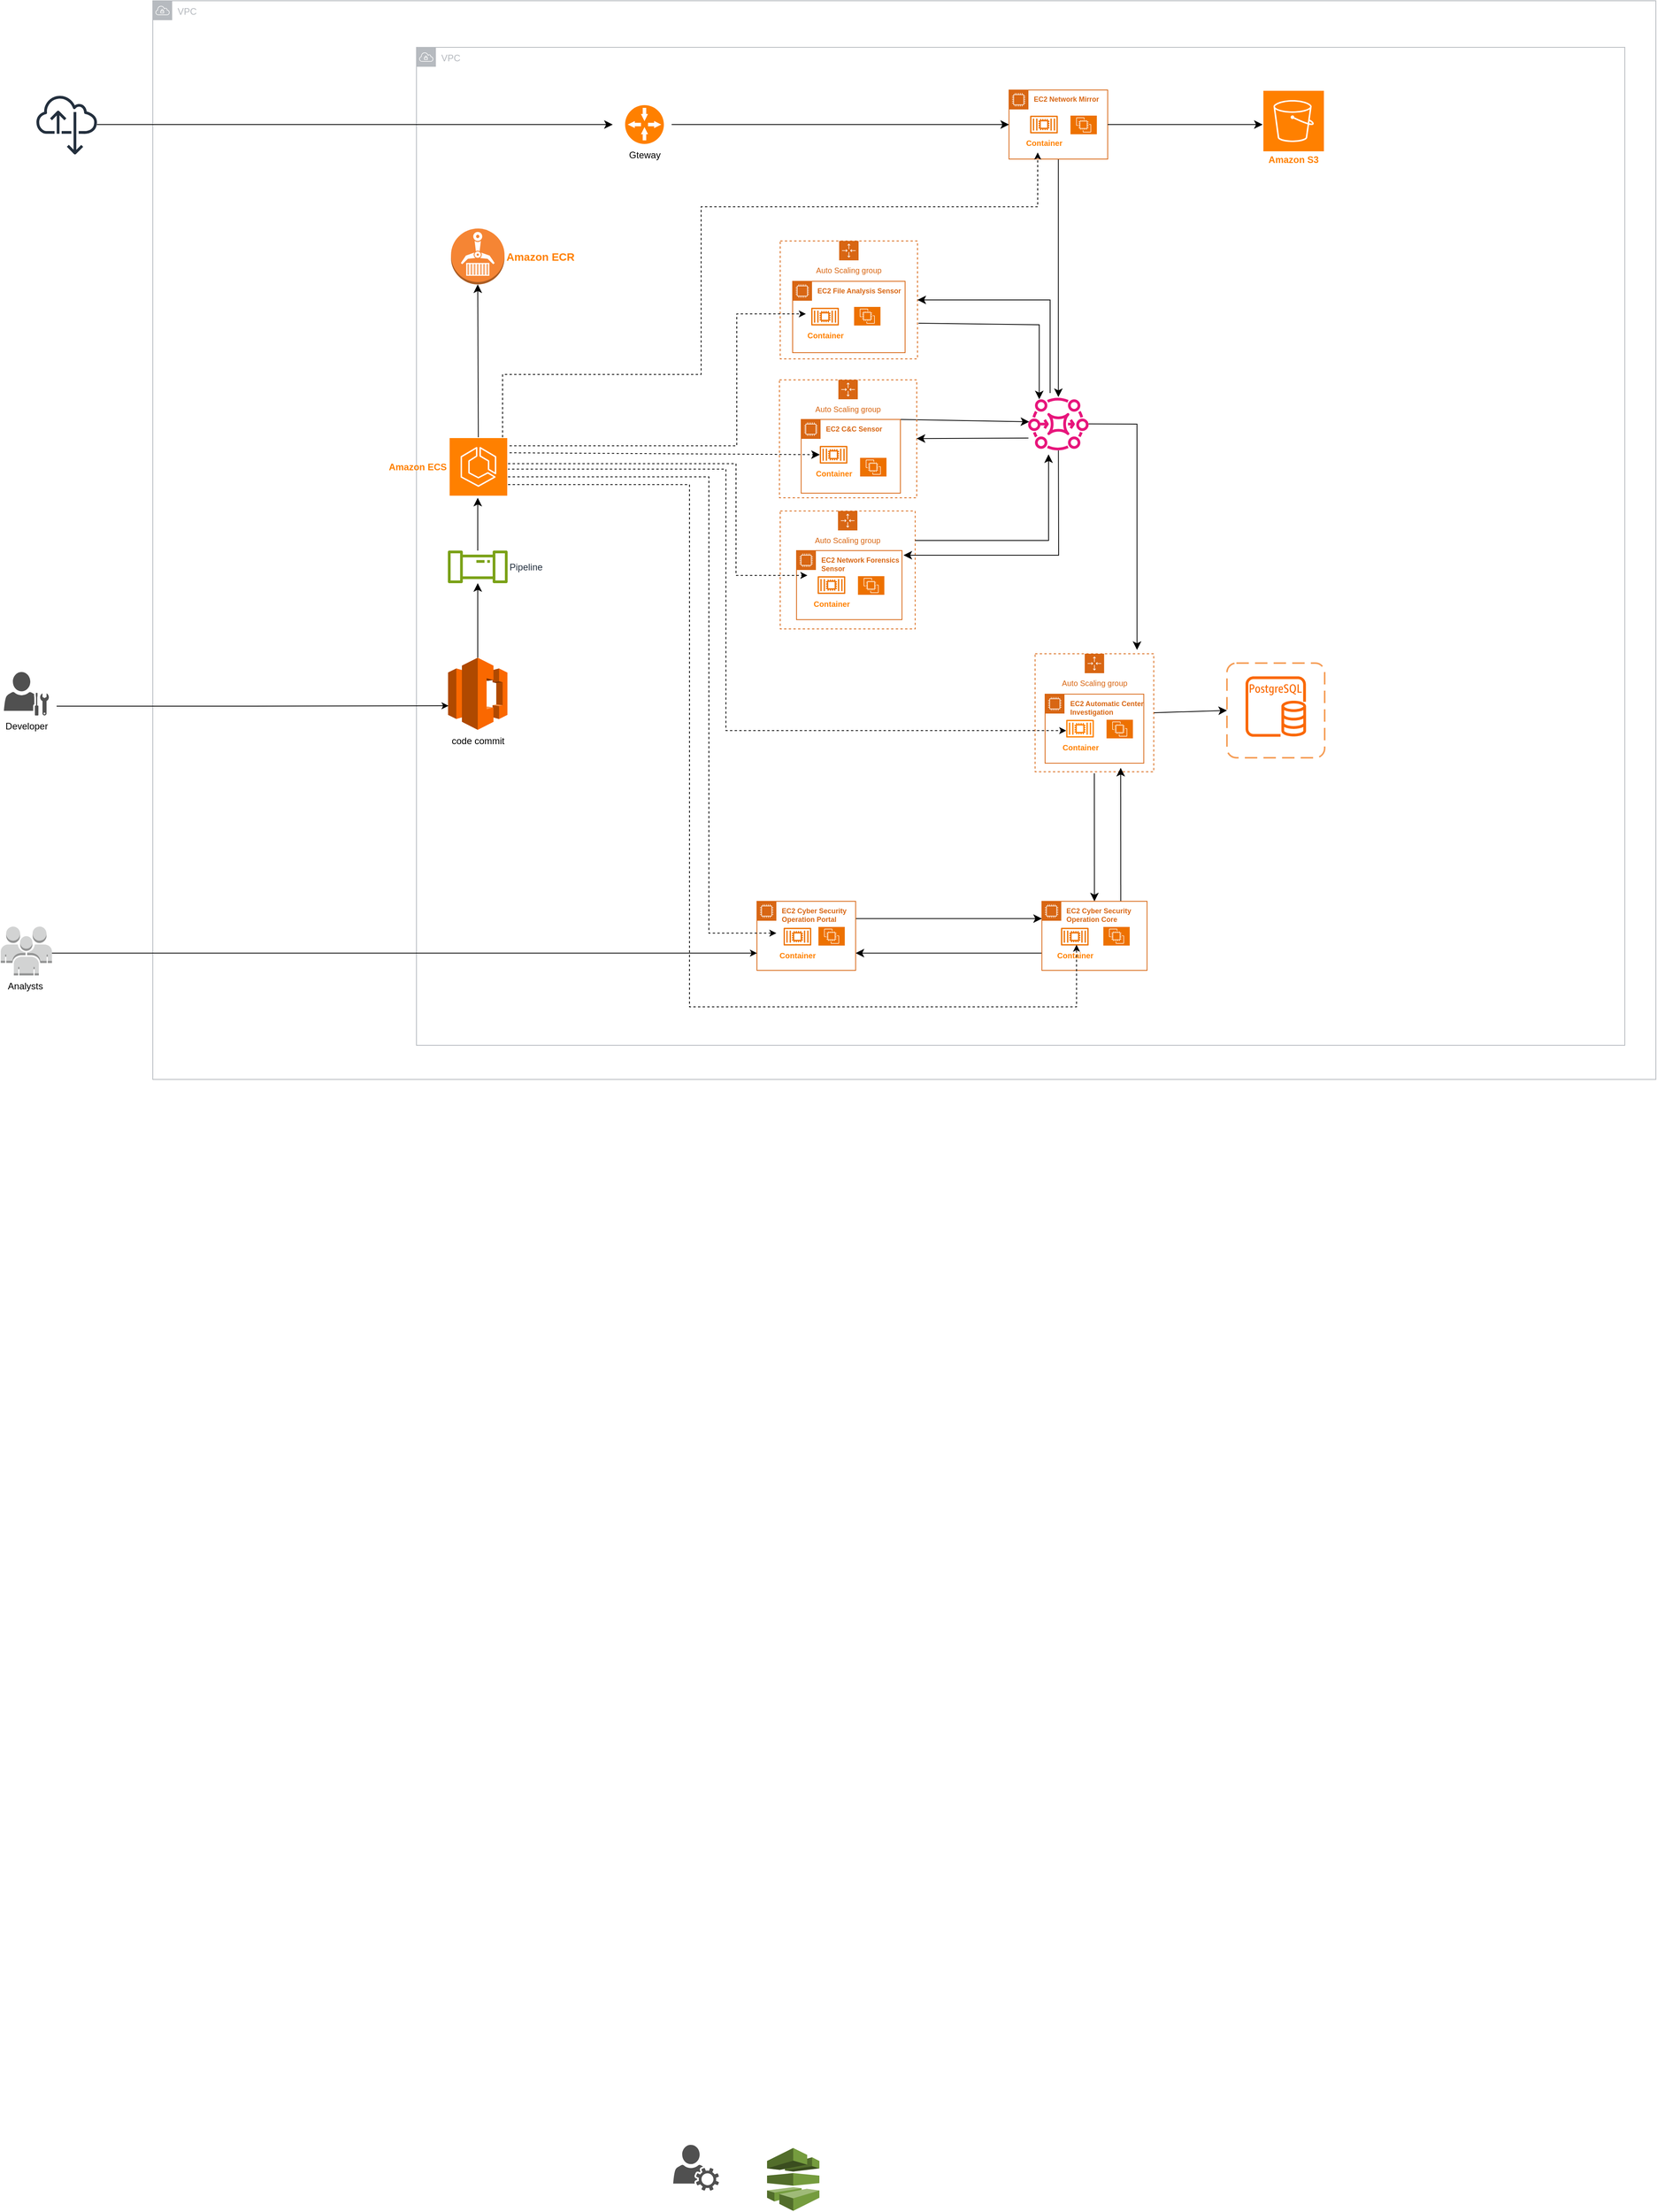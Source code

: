 <mxfile version="26.1.2">
  <diagram id="Z7bgDDkQMDf8QLlb8JFn" name="physical">
    <mxGraphModel dx="3395" dy="2313" grid="0" gridSize="10" guides="1" tooltips="1" connect="1" arrows="1" fold="1" page="1" pageScale="1" pageWidth="2336" pageHeight="1654" math="0" shadow="0">
      <root>
        <mxCell id="0" />
        <mxCell id="1" parent="0" />
        <mxCell id="PNqLKcJpuoWZzPqMbl4y-2" value="VPC" style="sketch=0;outlineConnect=0;gradientColor=none;html=1;whiteSpace=wrap;fontSize=12;fontStyle=0;shape=mxgraph.aws4.group;grIcon=mxgraph.aws4.group_vpc;strokeColor=#B6BABF;fillColor=none;verticalAlign=top;align=left;spacingLeft=30;fontColor=#B6BABF;dashed=0;" vertex="1" parent="1">
          <mxGeometry x="-1709" y="-1459" width="1558" height="1286" as="geometry" />
        </mxCell>
        <mxCell id="PNqLKcJpuoWZzPqMbl4y-1" value="VPC" style="sketch=0;outlineConnect=0;gradientColor=none;html=1;whiteSpace=wrap;fontSize=12;fontStyle=0;shape=mxgraph.aws4.group;grIcon=mxgraph.aws4.group_vpc;strokeColor=#B6BABF;fillColor=none;verticalAlign=top;align=left;spacingLeft=30;fontColor=#B6BABF;dashed=0;" vertex="1" parent="1">
          <mxGeometry x="-2049" y="-1519" width="1938" height="1390" as="geometry" />
        </mxCell>
        <mxCell id="FTCP2H_QkPKJNNPyXK-4-40" value="" style="rounded=1;arcSize=10;dashed=1;strokeColor=#F59D56;fillColor=none;gradientColor=none;dashPattern=8 4;strokeWidth=2;" parent="1" vertex="1">
          <mxGeometry x="-664" y="-665.5" width="126" height="122" as="geometry" />
        </mxCell>
        <mxCell id="bMrcSnrjAP0GC5gMyjKL-6" style="edgeStyle=none;curved=1;rounded=0;orthogonalLoop=1;jettySize=auto;html=1;fontSize=12;startSize=8;endSize=8;" parent="1" source="FTCP2H_QkPKJNNPyXK-4-2" target="bMrcSnrjAP0GC5gMyjKL-4" edge="1">
          <mxGeometry relative="1" as="geometry">
            <mxPoint x="-1627" y="-706.5" as="targetPoint" />
          </mxGeometry>
        </mxCell>
        <mxCell id="FTCP2H_QkPKJNNPyXK-4-2" value="code commit" style="outlineConnect=0;dashed=0;verticalLabelPosition=bottom;verticalAlign=top;align=center;html=1;shape=mxgraph.aws3.codecommit;fillColor=#fa6800;fontColor=#000000;strokeColor=#C73500;fontStyle=0" parent="1" vertex="1">
          <mxGeometry x="-1668.25" y="-672.5" width="76.5" height="93" as="geometry" />
        </mxCell>
        <mxCell id="FTCP2H_QkPKJNNPyXK-4-3" value="" style="outlineConnect=0;dashed=0;verticalLabelPosition=bottom;verticalAlign=top;align=center;html=1;shape=mxgraph.aws3.codepipeline;fillColor=#759C3E;gradientColor=none;" parent="1" vertex="1">
          <mxGeometry x="-1257" y="1248" width="67.5" height="81" as="geometry" />
        </mxCell>
        <mxCell id="bbQqTJrQ85McDsHy6vod-8" style="edgeStyle=none;curved=1;rounded=0;orthogonalLoop=1;jettySize=auto;html=1;exitX=1;exitY=0.25;exitDx=0;exitDy=0;fontSize=12;startSize=8;endSize=8;entryX=0.018;entryY=0.464;entryDx=0;entryDy=0;entryPerimeter=0;" parent="1" target="FTCP2H_QkPKJNNPyXK-4-43" edge="1">
          <mxGeometry relative="1" as="geometry">
            <mxPoint x="-925" y="-979.5" as="targetPoint" />
            <mxPoint x="-1087" y="-979.5" as="sourcePoint" />
          </mxGeometry>
        </mxCell>
        <mxCell id="FTCP2H_QkPKJNNPyXK-4-14" value="Auto Scaling group" style="points=[[0,0],[0.25,0],[0.5,0],[0.75,0],[1,0],[1,0.25],[1,0.5],[1,0.75],[1,1],[0.75,1],[0.5,1],[0.25,1],[0,1],[0,0.75],[0,0.5],[0,0.25]];outlineConnect=0;gradientColor=none;html=1;whiteSpace=wrap;fontSize=10;fontStyle=0;container=1;pointerEvents=0;collapsible=0;recursiveResize=0;shape=mxgraph.aws4.groupCenter;grIcon=mxgraph.aws4.group_auto_scaling_group;grStroke=1;strokeColor=#D86613;fillColor=none;verticalAlign=top;align=center;fontColor=#D86613;dashed=1;spacingTop=25;" parent="1" vertex="1">
          <mxGeometry x="-1241" y="-1030.5" width="177" height="152" as="geometry" />
        </mxCell>
        <mxCell id="bMrcSnrjAP0GC5gMyjKL-18" value="EC2 C&amp;amp;C Sensor" style="points=[[0,0],[0.25,0],[0.5,0],[0.75,0],[1,0],[1,0.25],[1,0.5],[1,0.75],[1,1],[0.75,1],[0.5,1],[0.25,1],[0,1],[0,0.75],[0,0.5],[0,0.25]];outlineConnect=0;gradientColor=none;html=1;whiteSpace=wrap;fontSize=9;fontStyle=1;container=1;pointerEvents=0;collapsible=0;recursiveResize=0;shape=mxgraph.aws4.group;grIcon=mxgraph.aws4.group_ec2_instance_contents;strokeColor=#D86613;fillColor=none;verticalAlign=top;align=left;spacingLeft=30;fontColor=#D86613;dashed=0;" parent="FTCP2H_QkPKJNNPyXK-4-14" vertex="1">
          <mxGeometry x="28" y="51" width="128" height="95" as="geometry" />
        </mxCell>
        <mxCell id="bMrcSnrjAP0GC5gMyjKL-19" value="" style="sketch=0;points=[[0,0,0],[0.25,0,0],[0.5,0,0],[0.75,0,0],[1,0,0],[0,1,0],[0.25,1,0],[0.5,1,0],[0.75,1,0],[1,1,0],[0,0.25,0],[0,0.5,0],[0,0.75,0],[1,0.25,0],[1,0.5,0],[1,0.75,0]];outlineConnect=0;fontColor=#232F3E;fillColor=#ED7100;strokeColor=#ffffff;dashed=0;verticalLabelPosition=bottom;verticalAlign=top;align=center;html=1;fontSize=12;fontStyle=0;shape=mxgraph.aws4.resourceIcon;resIcon=mxgraph.aws4.ec2;direction=south;" parent="bMrcSnrjAP0GC5gMyjKL-18" vertex="1">
          <mxGeometry x="76" y="49.5" width="34" height="24" as="geometry" />
        </mxCell>
        <mxCell id="bMrcSnrjAP0GC5gMyjKL-20" value="Container" style="sketch=0;outlineConnect=0;fontColor=#FF8000;gradientColor=none;fillColor=#ED7100;strokeColor=none;dashed=0;verticalLabelPosition=bottom;verticalAlign=top;align=center;html=1;fontSize=10;fontStyle=1;pointerEvents=1;shape=mxgraph.aws4.container_2;aspect=fixed;" parent="bMrcSnrjAP0GC5gMyjKL-18" vertex="1">
          <mxGeometry x="24" y="34" width="35.61" height="23" as="geometry" />
        </mxCell>
        <mxCell id="FTCP2H_QkPKJNNPyXK-4-26" value="Auto Scaling group" style="points=[[0,0],[0.25,0],[0.5,0],[0.75,0],[1,0],[1,0.25],[1,0.5],[1,0.75],[1,1],[0.75,1],[0.5,1],[0.25,1],[0,1],[0,0.75],[0,0.5],[0,0.25]];outlineConnect=0;gradientColor=none;html=1;whiteSpace=wrap;fontSize=10;fontStyle=0;container=1;pointerEvents=0;collapsible=0;recursiveResize=0;shape=mxgraph.aws4.groupCenter;grIcon=mxgraph.aws4.group_auto_scaling_group;grStroke=1;strokeColor=#D86613;fillColor=none;verticalAlign=top;align=center;fontColor=#D86613;dashed=1;spacingTop=25;" parent="1" vertex="1">
          <mxGeometry x="-1240" y="-861.5" width="174" height="152" as="geometry" />
        </mxCell>
        <mxCell id="FTCP2H_QkPKJNNPyXK-4-27" value="EC2 Network Forensics Sensor" style="points=[[0,0],[0.25,0],[0.5,0],[0.75,0],[1,0],[1,0.25],[1,0.5],[1,0.75],[1,1],[0.75,1],[0.5,1],[0.25,1],[0,1],[0,0.75],[0,0.5],[0,0.25]];outlineConnect=0;gradientColor=none;html=1;whiteSpace=wrap;fontSize=9;fontStyle=1;container=1;pointerEvents=0;collapsible=0;recursiveResize=0;shape=mxgraph.aws4.group;grIcon=mxgraph.aws4.group_ec2_instance_contents;strokeColor=#D86613;fillColor=none;verticalAlign=top;align=left;spacingLeft=30;fontColor=#D86613;dashed=0;" parent="FTCP2H_QkPKJNNPyXK-4-26" vertex="1">
          <mxGeometry x="21" y="51" width="136" height="89" as="geometry" />
        </mxCell>
        <mxCell id="FTCP2H_QkPKJNNPyXK-4-28" value="" style="sketch=0;points=[[0,0,0],[0.25,0,0],[0.5,0,0],[0.75,0,0],[1,0,0],[0,1,0],[0.25,1,0],[0.5,1,0],[0.75,1,0],[1,1,0],[0,0.25,0],[0,0.5,0],[0,0.75,0],[1,0.25,0],[1,0.5,0],[1,0.75,0]];outlineConnect=0;fontColor=#232F3E;fillColor=#ED7100;strokeColor=#ffffff;dashed=0;verticalLabelPosition=bottom;verticalAlign=top;align=center;html=1;fontSize=12;fontStyle=0;shape=mxgraph.aws4.resourceIcon;resIcon=mxgraph.aws4.ec2;direction=south;" parent="FTCP2H_QkPKJNNPyXK-4-27" vertex="1">
          <mxGeometry x="79.25" y="33" width="34" height="24" as="geometry" />
        </mxCell>
        <mxCell id="bIfwMA-cPKqzfyl7_uyt-10" value="Container" style="sketch=0;outlineConnect=0;fontColor=#FF8000;gradientColor=none;fillColor=#ED7100;strokeColor=none;dashed=0;verticalLabelPosition=bottom;verticalAlign=top;align=center;html=1;fontSize=10;fontStyle=1;pointerEvents=1;shape=mxgraph.aws4.container_2;aspect=fixed;" parent="FTCP2H_QkPKJNNPyXK-4-27" vertex="1">
          <mxGeometry x="27.25" y="33" width="35.61" height="23" as="geometry" />
        </mxCell>
        <mxCell id="bbQqTJrQ85McDsHy6vod-7" style="edgeStyle=none;curved=0;rounded=0;orthogonalLoop=1;jettySize=auto;html=1;exitX=1.007;exitY=0.697;exitDx=0;exitDy=0;fontSize=12;startSize=8;endSize=8;exitPerimeter=0;entryX=0.184;entryY=0.042;entryDx=0;entryDy=0;entryPerimeter=0;" parent="1" source="FTCP2H_QkPKJNNPyXK-4-30" target="FTCP2H_QkPKJNNPyXK-4-43" edge="1">
          <mxGeometry relative="1" as="geometry">
            <mxPoint x="-942" y="-1057.5" as="targetPoint" />
            <Array as="points">
              <mxPoint x="-906" y="-1101.5" />
            </Array>
          </mxGeometry>
        </mxCell>
        <mxCell id="FTCP2H_QkPKJNNPyXK-4-30" value="Auto Scaling group" style="points=[[0,0],[0.25,0],[0.5,0],[0.75,0],[1,0],[1,0.25],[1,0.5],[1,0.75],[1,1],[0.75,1],[0.5,1],[0.25,1],[0,1],[0,0.75],[0,0.5],[0,0.25]];outlineConnect=0;gradientColor=none;html=1;whiteSpace=wrap;fontSize=10;fontStyle=0;container=1;pointerEvents=0;collapsible=0;recursiveResize=0;shape=mxgraph.aws4.groupCenter;grIcon=mxgraph.aws4.group_auto_scaling_group;grStroke=1;strokeColor=#D86613;fillColor=none;verticalAlign=top;align=center;fontColor=#D86613;dashed=1;spacingTop=25;" parent="1" vertex="1">
          <mxGeometry x="-1240" y="-1209.5" width="177" height="152" as="geometry" />
        </mxCell>
        <mxCell id="FTCP2H_QkPKJNNPyXK-4-31" value="EC2 File Analysis Sensor" style="points=[[0,0],[0.25,0],[0.5,0],[0.75,0],[1,0],[1,0.25],[1,0.5],[1,0.75],[1,1],[0.75,1],[0.5,1],[0.25,1],[0,1],[0,0.75],[0,0.5],[0,0.25]];outlineConnect=0;gradientColor=none;html=1;whiteSpace=wrap;fontSize=9;fontStyle=1;container=1;pointerEvents=0;collapsible=0;recursiveResize=0;shape=mxgraph.aws4.group;grIcon=mxgraph.aws4.group_ec2_instance_contents;strokeColor=#D86613;fillColor=none;verticalAlign=top;align=left;spacingLeft=30;fontColor=#D86613;dashed=0;" parent="FTCP2H_QkPKJNNPyXK-4-30" vertex="1">
          <mxGeometry x="16" y="52" width="145" height="92" as="geometry" />
        </mxCell>
        <mxCell id="FTCP2H_QkPKJNNPyXK-4-32" value="" style="sketch=0;points=[[0,0,0],[0.25,0,0],[0.5,0,0],[0.75,0,0],[1,0,0],[0,1,0],[0.25,1,0],[0.5,1,0],[0.75,1,0],[1,1,0],[0,0.25,0],[0,0.5,0],[0,0.75,0],[1,0.25,0],[1,0.5,0],[1,0.75,0]];outlineConnect=0;fontColor=#232F3E;fillColor=#ED7100;strokeColor=#ffffff;dashed=0;verticalLabelPosition=bottom;verticalAlign=top;align=center;html=1;fontSize=12;fontStyle=0;shape=mxgraph.aws4.resourceIcon;resIcon=mxgraph.aws4.ec2;direction=south;" parent="FTCP2H_QkPKJNNPyXK-4-31" vertex="1">
          <mxGeometry x="79.25" y="33" width="34" height="24" as="geometry" />
        </mxCell>
        <mxCell id="bIfwMA-cPKqzfyl7_uyt-9" value="Container" style="sketch=0;outlineConnect=0;fontColor=#FF8000;gradientColor=none;fillColor=#ED7100;strokeColor=none;dashed=0;verticalLabelPosition=bottom;verticalAlign=top;align=center;html=1;fontSize=10;fontStyle=1;pointerEvents=1;shape=mxgraph.aws4.container_2;aspect=fixed;" parent="FTCP2H_QkPKJNNPyXK-4-31" vertex="1">
          <mxGeometry x="24" y="34" width="35.61" height="23" as="geometry" />
        </mxCell>
        <mxCell id="FTCP2H_QkPKJNNPyXK-4-36" value="" style="sketch=0;outlineConnect=0;fillColor=#fa6800;strokeColor=#C73500;dashed=0;verticalLabelPosition=bottom;verticalAlign=top;align=center;html=1;fontSize=12;fontStyle=0;aspect=fixed;pointerEvents=1;shape=mxgraph.aws4.rds_postgresql_instance;fontColor=#000000;" parent="1" vertex="1">
          <mxGeometry x="-640" y="-648.5" width="78" height="78" as="geometry" />
        </mxCell>
        <mxCell id="bbQqTJrQ85McDsHy6vod-6" style="edgeStyle=none;curved=0;rounded=0;orthogonalLoop=1;jettySize=auto;html=1;fontSize=12;startSize=8;endSize=8;" parent="1" target="FTCP2H_QkPKJNNPyXK-4-30" edge="1">
          <mxGeometry relative="1" as="geometry">
            <mxPoint x="-1045" y="-1150.5" as="targetPoint" />
            <mxPoint x="-892" y="-1013.5" as="sourcePoint" />
            <Array as="points">
              <mxPoint x="-892" y="-1133.5" />
            </Array>
          </mxGeometry>
        </mxCell>
        <mxCell id="bbQqTJrQ85McDsHy6vod-9" style="edgeStyle=none;curved=1;rounded=0;orthogonalLoop=1;jettySize=auto;html=1;fontSize=12;startSize=8;endSize=8;exitX=0.005;exitY=0.769;exitDx=0;exitDy=0;exitPerimeter=0;" parent="1" source="FTCP2H_QkPKJNNPyXK-4-43" target="FTCP2H_QkPKJNNPyXK-4-14" edge="1">
          <mxGeometry relative="1" as="geometry">
            <mxPoint x="-918" y="-949.5" as="sourcePoint" />
            <mxPoint x="-1079" y="-955.5" as="targetPoint" />
          </mxGeometry>
        </mxCell>
        <mxCell id="bbQqTJrQ85McDsHy6vod-10" style="edgeStyle=none;curved=0;rounded=0;orthogonalLoop=1;jettySize=auto;html=1;fontSize=12;startSize=8;endSize=8;" parent="1" source="FTCP2H_QkPKJNNPyXK-4-43" edge="1">
          <mxGeometry relative="1" as="geometry">
            <mxPoint x="-1081" y="-804.5" as="targetPoint" />
            <mxPoint x="-895" y="-933.5" as="sourcePoint" />
            <Array as="points">
              <mxPoint x="-881" y="-804.5" />
            </Array>
          </mxGeometry>
        </mxCell>
        <mxCell id="FTCP2H_QkPKJNNPyXK-4-43" value="" style="sketch=0;outlineConnect=0;fontColor=#232F3E;gradientColor=none;fillColor=#E7157B;strokeColor=none;dashed=0;verticalLabelPosition=bottom;verticalAlign=top;align=center;html=1;fontSize=12;fontStyle=0;aspect=fixed;pointerEvents=1;shape=mxgraph.aws4.mq_broker;" parent="1" vertex="1">
          <mxGeometry x="-920.37" y="-1008.5" width="78" height="69" as="geometry" />
        </mxCell>
        <mxCell id="FTCP2H_QkPKJNNPyXK-4-44" value="Amazon S3" style="sketch=0;outlineConnect=0;fontColor=#FF8000;gradientColor=none;strokeColor=#ffffff;fillColor=#FF8000;dashed=0;verticalLabelPosition=middle;verticalAlign=bottom;align=center;html=1;whiteSpace=wrap;fontSize=12;fontStyle=1;spacing=3;shape=mxgraph.aws4.productIcon;prIcon=mxgraph.aws4.s3;" parent="1" vertex="1">
          <mxGeometry x="-618" y="-1404" width="80" height="100" as="geometry" />
        </mxCell>
        <mxCell id="bMrcSnrjAP0GC5gMyjKL-9" style="edgeStyle=none;curved=1;rounded=0;orthogonalLoop=1;jettySize=auto;html=1;fontSize=12;startSize=8;endSize=8;entryX=0.5;entryY=1;entryDx=0;entryDy=0;entryPerimeter=0;" parent="1" source="FTCP2H_QkPKJNNPyXK-4-47" target="FTCP2H_QkPKJNNPyXK-4-48" edge="1">
          <mxGeometry relative="1" as="geometry">
            <mxPoint x="-1799" y="-925.5" as="targetPoint" />
          </mxGeometry>
        </mxCell>
        <mxCell id="bMrcSnrjAP0GC5gMyjKL-16" style="edgeStyle=none;curved=1;rounded=0;orthogonalLoop=1;jettySize=auto;html=1;fontSize=12;startSize=8;endSize=8;dashed=1;" parent="1" target="bMrcSnrjAP0GC5gMyjKL-20" edge="1">
          <mxGeometry relative="1" as="geometry">
            <mxPoint x="-1455" y="-920.768" as="targetPoint" />
            <mxPoint x="-1589" y="-936.5" as="sourcePoint" />
          </mxGeometry>
        </mxCell>
        <mxCell id="bIfwMA-cPKqzfyl7_uyt-1" style="edgeStyle=orthogonalEdgeStyle;rounded=0;orthogonalLoop=1;jettySize=auto;html=1;dashed=1;" parent="1" edge="1">
          <mxGeometry relative="1" as="geometry">
            <mxPoint x="-1207" y="-1115.5" as="targetPoint" />
            <mxPoint x="-1601" y="-927.5" as="sourcePoint" />
            <Array as="points">
              <mxPoint x="-1601" y="-945.5" />
              <mxPoint x="-1296" y="-945.5" />
              <mxPoint x="-1296" y="-1115.5" />
            </Array>
          </mxGeometry>
        </mxCell>
        <mxCell id="bIfwMA-cPKqzfyl7_uyt-2" style="edgeStyle=orthogonalEdgeStyle;rounded=0;orthogonalLoop=1;jettySize=auto;html=1;dashed=1;" parent="1" source="FTCP2H_QkPKJNNPyXK-4-47" edge="1">
          <mxGeometry relative="1" as="geometry">
            <mxPoint x="-1205" y="-778.5" as="targetPoint" />
            <mxPoint x="-1643" y="-956.5" as="sourcePoint" />
            <Array as="points">
              <mxPoint x="-1297" y="-922.5" />
              <mxPoint x="-1297" y="-778.5" />
            </Array>
          </mxGeometry>
        </mxCell>
        <mxCell id="bIfwMA-cPKqzfyl7_uyt-3" style="edgeStyle=orthogonalEdgeStyle;rounded=0;orthogonalLoop=1;jettySize=auto;html=1;dashed=1;" parent="1" target="FTCP2H_QkPKJNNPyXK-4-55" edge="1">
          <mxGeometry relative="1" as="geometry">
            <mxPoint x="-871.25" y="-603.5" as="targetPoint" />
            <mxPoint x="-1591.75" y="-915.5" as="sourcePoint" />
            <Array as="points">
              <mxPoint x="-1310" y="-915.5" />
              <mxPoint x="-1310" y="-578.5" />
            </Array>
          </mxGeometry>
        </mxCell>
        <mxCell id="FTCP2H_QkPKJNNPyXK-4-47" value="Amazon ECS" style="sketch=0;outlineConnect=0;fontColor=#FF8000;gradientColor=none;strokeColor=#ffffff;fillColor=#FF8000;dashed=0;verticalLabelPosition=middle;verticalAlign=middle;align=right;html=1;whiteSpace=wrap;fontSize=12;fontStyle=1;spacing=3;shape=mxgraph.aws4.productIcon;prIcon=mxgraph.aws4.ecs;labelPosition=left;" parent="1" vertex="1">
          <mxGeometry x="-1667.25" y="-956.5" width="76.25" height="76" as="geometry" />
        </mxCell>
        <mxCell id="FTCP2H_QkPKJNNPyXK-4-48" value="Amazon ECR" style="outlineConnect=0;dashed=0;verticalLabelPosition=middle;verticalAlign=middle;align=left;html=1;shape=mxgraph.aws3.ecr;fillColor=#F58534;gradientColor=none;fontColor=#FF8000;fontStyle=1;fontSize=14;labelPosition=right;" parent="1" vertex="1">
          <mxGeometry x="-1664.5" y="-1225.5" width="69" height="72" as="geometry" />
        </mxCell>
        <mxCell id="bbQqTJrQ85McDsHy6vod-13" style="edgeStyle=none;curved=1;rounded=0;orthogonalLoop=1;jettySize=auto;html=1;exitX=1;exitY=0.5;exitDx=0;exitDy=0;entryX=0;entryY=0.5;entryDx=0;entryDy=0;fontSize=12;startSize=8;endSize=8;" parent="1" source="FTCP2H_QkPKJNNPyXK-4-49" target="FTCP2H_QkPKJNNPyXK-4-40" edge="1">
          <mxGeometry relative="1" as="geometry" />
        </mxCell>
        <mxCell id="bbQqTJrQ85McDsHy6vod-19" style="edgeStyle=none;curved=1;rounded=0;orthogonalLoop=1;jettySize=auto;html=1;fontSize=12;startSize=8;endSize=8;" parent="1" target="FTCP2H_QkPKJNNPyXK-4-58" edge="1">
          <mxGeometry relative="1" as="geometry">
            <mxPoint x="-835" y="-523.5" as="sourcePoint" />
            <mxPoint x="-918" y="-351.5" as="targetPoint" />
          </mxGeometry>
        </mxCell>
        <mxCell id="FTCP2H_QkPKJNNPyXK-4-49" value="Auto Scaling group" style="points=[[0,0],[0.25,0],[0.5,0],[0.75,0],[1,0],[1,0.25],[1,0.5],[1,0.75],[1,1],[0.75,1],[0.5,1],[0.25,1],[0,1],[0,0.75],[0,0.5],[0,0.25]];outlineConnect=0;gradientColor=none;html=1;whiteSpace=wrap;fontSize=10;fontStyle=0;container=1;pointerEvents=0;collapsible=0;recursiveResize=0;shape=mxgraph.aws4.groupCenter;grIcon=mxgraph.aws4.group_auto_scaling_group;grStroke=1;strokeColor=#D86613;fillColor=none;verticalAlign=top;align=center;fontColor=#D86613;dashed=1;spacingTop=25;" parent="1" vertex="1">
          <mxGeometry x="-911.37" y="-677.5" width="153" height="152" as="geometry" />
        </mxCell>
        <mxCell id="FTCP2H_QkPKJNNPyXK-4-53" value="EC2 Automatic Center Investigation&amp;nbsp;" style="points=[[0,0],[0.25,0],[0.5,0],[0.75,0],[1,0],[1,0.25],[1,0.5],[1,0.75],[1,1],[0.75,1],[0.5,1],[0.25,1],[0,1],[0,0.75],[0,0.5],[0,0.25]];outlineConnect=0;gradientColor=none;html=1;whiteSpace=wrap;fontSize=9;fontStyle=1;container=1;pointerEvents=0;collapsible=0;recursiveResize=0;shape=mxgraph.aws4.group;grIcon=mxgraph.aws4.group_ec2_instance_contents;strokeColor=#D86613;fillColor=none;verticalAlign=top;align=left;spacingLeft=30;fontColor=#D86613;dashed=0;" parent="1" vertex="1">
          <mxGeometry x="-898.5" y="-625.5" width="127.25" height="89" as="geometry" />
        </mxCell>
        <mxCell id="FTCP2H_QkPKJNNPyXK-4-54" value="" style="sketch=0;points=[[0,0,0],[0.25,0,0],[0.5,0,0],[0.75,0,0],[1,0,0],[0,1,0],[0.25,1,0],[0.5,1,0],[0.75,1,0],[1,1,0],[0,0.25,0],[0,0.5,0],[0,0.75,0],[1,0.25,0],[1,0.5,0],[1,0.75,0]];outlineConnect=0;fontColor=#232F3E;fillColor=#ED7100;strokeColor=#ffffff;dashed=0;verticalLabelPosition=bottom;verticalAlign=top;align=center;html=1;fontSize=12;fontStyle=0;shape=mxgraph.aws4.resourceIcon;resIcon=mxgraph.aws4.ec2;direction=south;" parent="FTCP2H_QkPKJNNPyXK-4-53" vertex="1">
          <mxGeometry x="79.25" y="33" width="34" height="24" as="geometry" />
        </mxCell>
        <mxCell id="FTCP2H_QkPKJNNPyXK-4-55" value="Container" style="sketch=0;outlineConnect=0;fontColor=#FF8000;gradientColor=none;fillColor=#FF8000;strokeColor=none;dashed=0;verticalLabelPosition=bottom;verticalAlign=top;align=center;html=1;fontSize=10;fontStyle=1;pointerEvents=1;shape=mxgraph.aws4.container_2;aspect=fixed;" parent="FTCP2H_QkPKJNNPyXK-4-53" vertex="1">
          <mxGeometry x="27.25" y="33" width="35.61" height="23" as="geometry" />
        </mxCell>
        <mxCell id="FTCP2H_QkPKJNNPyXK-4-56" style="edgeStyle=none;curved=1;rounded=0;orthogonalLoop=1;jettySize=auto;html=1;exitX=0;exitY=0;exitDx=0;exitDy=0;fontSize=12;startSize=8;endSize=8;" parent="1" edge="1">
          <mxGeometry relative="1" as="geometry">
            <mxPoint x="-870" y="-1195.5" as="sourcePoint" />
            <mxPoint x="-870" y="-1195.5" as="targetPoint" />
          </mxGeometry>
        </mxCell>
        <mxCell id="FTCP2H_QkPKJNNPyXK-4-57" style="edgeStyle=none;curved=1;rounded=0;orthogonalLoop=1;jettySize=auto;html=1;exitX=1;exitY=1;exitDx=0;exitDy=0;fontSize=12;startSize=8;endSize=8;" parent="1" edge="1">
          <mxGeometry relative="1" as="geometry">
            <mxPoint x="-670.5" y="-996" as="sourcePoint" />
            <mxPoint x="-670.5" y="-996" as="targetPoint" />
          </mxGeometry>
        </mxCell>
        <mxCell id="bbQqTJrQ85McDsHy6vod-17" style="edgeStyle=none;curved=1;rounded=0;orthogonalLoop=1;jettySize=auto;html=1;exitX=0.75;exitY=0;exitDx=0;exitDy=0;fontSize=12;startSize=8;endSize=8;" parent="1" source="FTCP2H_QkPKJNNPyXK-4-58" edge="1">
          <mxGeometry relative="1" as="geometry">
            <mxPoint x="-801" y="-530.5" as="targetPoint" />
            <Array as="points">
              <mxPoint x="-801" y="-441.5" />
            </Array>
          </mxGeometry>
        </mxCell>
        <mxCell id="bbQqTJrQ85McDsHy6vod-22" style="edgeStyle=none;curved=1;rounded=0;orthogonalLoop=1;jettySize=auto;html=1;exitX=0;exitY=0.75;exitDx=0;exitDy=0;entryX=1;entryY=0.75;entryDx=0;entryDy=0;fontSize=12;startSize=8;endSize=8;" parent="1" source="FTCP2H_QkPKJNNPyXK-4-58" target="FTCP2H_QkPKJNNPyXK-4-64" edge="1">
          <mxGeometry relative="1" as="geometry" />
        </mxCell>
        <mxCell id="FTCP2H_QkPKJNNPyXK-4-58" value="EC2 Cyber Security Operation Core&amp;nbsp;" style="points=[[0,0],[0.25,0],[0.5,0],[0.75,0],[1,0],[1,0.25],[1,0.5],[1,0.75],[1,1],[0.75,1],[0.5,1],[0.25,1],[0,1],[0,0.75],[0,0.5],[0,0.25]];outlineConnect=0;gradientColor=none;html=1;whiteSpace=wrap;fontSize=9;fontStyle=1;container=1;pointerEvents=0;collapsible=0;recursiveResize=0;shape=mxgraph.aws4.group;grIcon=mxgraph.aws4.group_ec2_instance_contents;strokeColor=#D86613;fillColor=none;verticalAlign=top;align=left;spacingLeft=30;fontColor=#D86613;dashed=0;" parent="1" vertex="1">
          <mxGeometry x="-902.62" y="-358.5" width="135.62" height="89" as="geometry" />
        </mxCell>
        <mxCell id="FTCP2H_QkPKJNNPyXK-4-59" value="" style="sketch=0;points=[[0,0,0],[0.25,0,0],[0.5,0,0],[0.75,0,0],[1,0,0],[0,1,0],[0.25,1,0],[0.5,1,0],[0.75,1,0],[1,1,0],[0,0.25,0],[0,0.5,0],[0,0.75,0],[1,0.25,0],[1,0.5,0],[1,0.75,0]];outlineConnect=0;fontColor=#232F3E;fillColor=#ED7100;strokeColor=#ffffff;dashed=0;verticalLabelPosition=bottom;verticalAlign=top;align=center;html=1;fontSize=12;fontStyle=0;shape=mxgraph.aws4.resourceIcon;resIcon=mxgraph.aws4.ec2;direction=south;" parent="FTCP2H_QkPKJNNPyXK-4-58" vertex="1">
          <mxGeometry x="79.25" y="33" width="34" height="24" as="geometry" />
        </mxCell>
        <mxCell id="bIfwMA-cPKqzfyl7_uyt-12" value="Container" style="sketch=0;outlineConnect=0;fontColor=#FF8000;gradientColor=none;fillColor=#ED7100;strokeColor=none;dashed=0;verticalLabelPosition=bottom;verticalAlign=top;align=center;html=1;fontSize=10;fontStyle=1;pointerEvents=1;shape=mxgraph.aws4.container_2;aspect=fixed;" parent="FTCP2H_QkPKJNNPyXK-4-58" vertex="1">
          <mxGeometry x="24.64" y="34" width="35.61" height="23" as="geometry" />
        </mxCell>
        <mxCell id="bbQqTJrQ85McDsHy6vod-5" style="edgeStyle=none;curved=1;rounded=0;orthogonalLoop=1;jettySize=auto;html=1;exitX=0.5;exitY=1;exitDx=0;exitDy=0;fontSize=12;startSize=8;endSize=8;" parent="1" source="FTCP2H_QkPKJNNPyXK-4-61" target="FTCP2H_QkPKJNNPyXK-4-43" edge="1">
          <mxGeometry relative="1" as="geometry" />
        </mxCell>
        <mxCell id="FTCP2H_QkPKJNNPyXK-4-61" value="EC2 Network Mirror" style="points=[[0,0],[0.25,0],[0.5,0],[0.75,0],[1,0],[1,0.25],[1,0.5],[1,0.75],[1,1],[0.75,1],[0.5,1],[0.25,1],[0,1],[0,0.75],[0,0.5],[0,0.25]];outlineConnect=0;gradientColor=none;html=1;whiteSpace=wrap;fontSize=9;fontStyle=1;container=1;pointerEvents=0;collapsible=0;recursiveResize=0;shape=mxgraph.aws4.group;grIcon=mxgraph.aws4.group_ec2_instance_contents;strokeColor=#D86613;fillColor=none;verticalAlign=top;align=left;spacingLeft=30;fontColor=#D86613;dashed=0;" parent="1" vertex="1">
          <mxGeometry x="-945" y="-1404" width="127.25" height="89" as="geometry" />
        </mxCell>
        <mxCell id="FTCP2H_QkPKJNNPyXK-4-62" value="" style="sketch=0;points=[[0,0,0],[0.25,0,0],[0.5,0,0],[0.75,0,0],[1,0,0],[0,1,0],[0.25,1,0],[0.5,1,0],[0.75,1,0],[1,1,0],[0,0.25,0],[0,0.5,0],[0,0.75,0],[1,0.25,0],[1,0.5,0],[1,0.75,0]];outlineConnect=0;fontColor=#232F3E;fillColor=#ED7100;strokeColor=#ffffff;dashed=0;verticalLabelPosition=bottom;verticalAlign=top;align=center;html=1;fontSize=12;fontStyle=0;shape=mxgraph.aws4.resourceIcon;resIcon=mxgraph.aws4.ec2;direction=south;" parent="FTCP2H_QkPKJNNPyXK-4-61" vertex="1">
          <mxGeometry x="79.25" y="33" width="34" height="24" as="geometry" />
        </mxCell>
        <mxCell id="FTCP2H_QkPKJNNPyXK-4-63" value="Container" style="sketch=0;outlineConnect=0;fontColor=#FF8000;gradientColor=none;fillColor=#ED7100;strokeColor=none;dashed=0;verticalLabelPosition=bottom;verticalAlign=top;align=center;html=1;fontSize=10;fontStyle=1;pointerEvents=1;shape=mxgraph.aws4.container_2;aspect=fixed;" parent="FTCP2H_QkPKJNNPyXK-4-61" vertex="1">
          <mxGeometry x="27.25" y="33" width="35.61" height="23" as="geometry" />
        </mxCell>
        <mxCell id="bbQqTJrQ85McDsHy6vod-21" style="edgeStyle=none;curved=1;rounded=0;orthogonalLoop=1;jettySize=auto;html=1;exitX=1;exitY=0.25;exitDx=0;exitDy=0;entryX=0;entryY=0.25;entryDx=0;entryDy=0;fontSize=12;startSize=8;endSize=8;" parent="1" source="FTCP2H_QkPKJNNPyXK-4-64" target="FTCP2H_QkPKJNNPyXK-4-58" edge="1">
          <mxGeometry relative="1" as="geometry" />
        </mxCell>
        <mxCell id="FTCP2H_QkPKJNNPyXK-4-64" value="EC2 Cyber Security Operation Portal&amp;nbsp;" style="points=[[0,0],[0.25,0],[0.5,0],[0.75,0],[1,0],[1,0.25],[1,0.5],[1,0.75],[1,1],[0.75,1],[0.5,1],[0.25,1],[0,1],[0,0.75],[0,0.5],[0,0.25]];outlineConnect=0;gradientColor=none;html=1;whiteSpace=wrap;fontSize=9;fontStyle=1;container=1;pointerEvents=0;collapsible=0;recursiveResize=0;shape=mxgraph.aws4.group;grIcon=mxgraph.aws4.group_ec2_instance_contents;strokeColor=#D86613;fillColor=none;verticalAlign=top;align=left;spacingLeft=30;fontColor=#D86613;dashed=0;" parent="1" vertex="1">
          <mxGeometry x="-1270" y="-358.5" width="127.25" height="89" as="geometry" />
        </mxCell>
        <mxCell id="FTCP2H_QkPKJNNPyXK-4-65" value="" style="sketch=0;points=[[0,0,0],[0.25,0,0],[0.5,0,0],[0.75,0,0],[1,0,0],[0,1,0],[0.25,1,0],[0.5,1,0],[0.75,1,0],[1,1,0],[0,0.25,0],[0,0.5,0],[0,0.75,0],[1,0.25,0],[1,0.5,0],[1,0.75,0]];outlineConnect=0;fontColor=#232F3E;fillColor=#ED7100;strokeColor=#ffffff;dashed=0;verticalLabelPosition=bottom;verticalAlign=top;align=center;html=1;fontSize=12;fontStyle=0;shape=mxgraph.aws4.resourceIcon;resIcon=mxgraph.aws4.ec2;direction=south;" parent="FTCP2H_QkPKJNNPyXK-4-64" vertex="1">
          <mxGeometry x="79.25" y="33" width="34" height="24" as="geometry" />
        </mxCell>
        <mxCell id="bIfwMA-cPKqzfyl7_uyt-11" value="Container" style="sketch=0;outlineConnect=0;fontColor=#FF8000;gradientColor=none;fillColor=#ED7100;strokeColor=none;dashed=0;verticalLabelPosition=bottom;verticalAlign=top;align=center;html=1;fontSize=10;fontStyle=1;pointerEvents=1;shape=mxgraph.aws4.container_2;aspect=fixed;" parent="FTCP2H_QkPKJNNPyXK-4-64" vertex="1">
          <mxGeometry x="34.39" y="34" width="35.61" height="23" as="geometry" />
        </mxCell>
        <mxCell id="bbQqTJrQ85McDsHy6vod-1" style="edgeStyle=none;curved=1;rounded=0;orthogonalLoop=1;jettySize=auto;html=1;fontSize=12;startSize=8;endSize=8;" parent="1" source="FTCP2H_QkPKJNNPyXK-4-67" edge="1">
          <mxGeometry relative="1" as="geometry">
            <mxPoint x="-1456" y="-1359.5" as="targetPoint" />
          </mxGeometry>
        </mxCell>
        <mxCell id="FTCP2H_QkPKJNNPyXK-4-67" value="" style="sketch=0;outlineConnect=0;fontColor=#232F3E;gradientColor=none;fillColor=#232F3D;strokeColor=none;dashed=0;verticalLabelPosition=bottom;verticalAlign=top;align=center;html=1;fontSize=12;fontStyle=0;aspect=fixed;pointerEvents=1;shape=mxgraph.aws4.internet_alt22;" parent="1" vertex="1">
          <mxGeometry x="-2199" y="-1398.5" width="78" height="78" as="geometry" />
        </mxCell>
        <mxCell id="bbQqTJrQ85McDsHy6vod-2" style="edgeStyle=none;curved=1;rounded=0;orthogonalLoop=1;jettySize=auto;html=1;fontSize=12;startSize=8;endSize=8;" parent="1" target="FTCP2H_QkPKJNNPyXK-4-61" edge="1">
          <mxGeometry relative="1" as="geometry">
            <mxPoint x="-1380" y="-1359.5" as="sourcePoint" />
          </mxGeometry>
        </mxCell>
        <mxCell id="VFk-ePLD4UC4l5shMS_P-3" value="Gteway" style="sketch=0;aspect=fixed;pointerEvents=1;shadow=0;dashed=0;html=1;strokeColor=none;labelPosition=center;verticalLabelPosition=bottom;verticalAlign=top;align=center;fillColor=#FF8000;shape=mxgraph.mscae.enterprise.gateway" parent="1" vertex="1">
          <mxGeometry x="-1440" y="-1384.5" width="50" height="50" as="geometry" />
        </mxCell>
        <mxCell id="bbQqTJrQ85McDsHy6vod-4" style="edgeStyle=none;curved=1;rounded=0;orthogonalLoop=1;jettySize=auto;html=1;exitX=1;exitY=0.5;exitDx=0;exitDy=0;entryX=0;entryY=0.445;entryDx=0;entryDy=0;entryPerimeter=0;fontSize=12;startSize=8;endSize=8;" parent="1" source="FTCP2H_QkPKJNNPyXK-4-61" target="FTCP2H_QkPKJNNPyXK-4-44" edge="1">
          <mxGeometry relative="1" as="geometry" />
        </mxCell>
        <mxCell id="bbQqTJrQ85McDsHy6vod-11" style="edgeStyle=none;curved=0;rounded=0;orthogonalLoop=1;jettySize=auto;html=1;exitX=1;exitY=0.25;exitDx=0;exitDy=0;entryX=0.338;entryY=1.075;entryDx=0;entryDy=0;entryPerimeter=0;fontSize=12;startSize=8;endSize=8;" parent="1" source="FTCP2H_QkPKJNNPyXK-4-26" target="FTCP2H_QkPKJNNPyXK-4-43" edge="1">
          <mxGeometry relative="1" as="geometry">
            <Array as="points">
              <mxPoint x="-894" y="-823.5" />
            </Array>
          </mxGeometry>
        </mxCell>
        <mxCell id="bbQqTJrQ85McDsHy6vod-12" style="edgeStyle=none;curved=0;rounded=0;orthogonalLoop=1;jettySize=auto;html=1;entryX=0.859;entryY=-0.033;entryDx=0;entryDy=0;entryPerimeter=0;fontSize=12;startSize=8;endSize=8;" parent="1" source="FTCP2H_QkPKJNNPyXK-4-43" target="FTCP2H_QkPKJNNPyXK-4-49" edge="1">
          <mxGeometry relative="1" as="geometry">
            <Array as="points">
              <mxPoint x="-780" y="-973.5" />
            </Array>
          </mxGeometry>
        </mxCell>
        <mxCell id="bIfwMA-cPKqzfyl7_uyt-8" style="edgeStyle=orthogonalEdgeStyle;rounded=0;orthogonalLoop=1;jettySize=auto;html=1;entryX=0;entryY=0.75;entryDx=0;entryDy=0;" parent="1" source="bMrcSnrjAP0GC5gMyjKL-11" edge="1" target="FTCP2H_QkPKJNNPyXK-4-64">
          <mxGeometry relative="1" as="geometry">
            <mxPoint x="-1595" y="-86" as="targetPoint" />
            <mxPoint x="-1872" y="-264" as="sourcePoint" />
            <Array as="points">
              <mxPoint x="-2167" y="-292" />
            </Array>
          </mxGeometry>
        </mxCell>
        <mxCell id="bMrcSnrjAP0GC5gMyjKL-1" value="Developer" style="sketch=0;pointerEvents=1;shadow=0;dashed=0;html=1;strokeColor=none;fillColor=#505050;labelPosition=center;verticalLabelPosition=bottom;verticalAlign=top;outlineConnect=0;align=center;shape=mxgraph.office.users.administrator;" parent="1" vertex="1">
          <mxGeometry x="-2241" y="-654" width="58" height="56" as="geometry" />
        </mxCell>
        <mxCell id="bMrcSnrjAP0GC5gMyjKL-2" value="" style="sketch=0;pointerEvents=1;shadow=0;dashed=0;html=1;strokeColor=none;fillColor=#505050;labelPosition=center;verticalLabelPosition=bottom;verticalAlign=top;outlineConnect=0;align=center;shape=mxgraph.office.users.user_services;" parent="1" vertex="1">
          <mxGeometry x="-1378" y="1244" width="59" height="59" as="geometry" />
        </mxCell>
        <mxCell id="bMrcSnrjAP0GC5gMyjKL-8" style="edgeStyle=none;curved=1;rounded=0;orthogonalLoop=1;jettySize=auto;html=1;fontSize=12;startSize=8;endSize=8;" parent="1" source="bMrcSnrjAP0GC5gMyjKL-4" edge="1">
          <mxGeometry relative="1" as="geometry">
            <mxPoint x="-1630" y="-878.5" as="targetPoint" />
          </mxGeometry>
        </mxCell>
        <mxCell id="bMrcSnrjAP0GC5gMyjKL-4" value="Pipeline" style="sketch=0;outlineConnect=0;fontColor=#232F3E;gradientColor=none;fillColor=#7AA116;strokeColor=none;dashed=0;verticalLabelPosition=middle;verticalAlign=middle;align=left;html=1;fontSize=12;fontStyle=0;aspect=fixed;pointerEvents=1;shape=mxgraph.aws4.iot_analytics_pipeline;labelPosition=right;" parent="1" vertex="1">
          <mxGeometry x="-1669" y="-810.5" width="78" height="42" as="geometry" />
        </mxCell>
        <mxCell id="bMrcSnrjAP0GC5gMyjKL-11" value="Analysts&amp;nbsp;" style="outlineConnect=0;dashed=0;verticalLabelPosition=bottom;verticalAlign=top;align=center;html=1;shape=mxgraph.aws3.users;fillColor=#D2D3D3;gradientColor=none;" parent="1" vertex="1">
          <mxGeometry x="-2245" y="-326" width="66" height="63" as="geometry" />
        </mxCell>
        <mxCell id="bIfwMA-cPKqzfyl7_uyt-4" style="edgeStyle=orthogonalEdgeStyle;rounded=0;orthogonalLoop=1;jettySize=auto;html=1;dashed=1;" parent="1" source="FTCP2H_QkPKJNNPyXK-4-47" edge="1">
          <mxGeometry relative="1" as="geometry">
            <mxPoint x="-1245" y="-317.5" as="targetPoint" />
            <mxPoint x="-1581.75" y="-905.5" as="sourcePoint" />
            <Array as="points">
              <mxPoint x="-1332" y="-905.5" />
              <mxPoint x="-1332" y="-317.5" />
            </Array>
          </mxGeometry>
        </mxCell>
        <mxCell id="bIfwMA-cPKqzfyl7_uyt-5" style="edgeStyle=orthogonalEdgeStyle;rounded=0;orthogonalLoop=1;jettySize=auto;html=1;dashed=1;" parent="1" source="FTCP2H_QkPKJNNPyXK-4-47" edge="1">
          <mxGeometry relative="1" as="geometry">
            <mxPoint x="-857.933" y="-302.568" as="targetPoint" />
            <mxPoint x="-1571.75" y="-895.5" as="sourcePoint" />
            <Array as="points">
              <mxPoint x="-1357" y="-895.5" />
              <mxPoint x="-1357" y="-222.5" />
              <mxPoint x="-858" y="-222.5" />
            </Array>
          </mxGeometry>
        </mxCell>
        <mxCell id="bIfwMA-cPKqzfyl7_uyt-7" style="edgeStyle=orthogonalEdgeStyle;rounded=0;orthogonalLoop=1;jettySize=auto;html=1;dashed=1;" parent="1" source="FTCP2H_QkPKJNNPyXK-4-47" edge="1">
          <mxGeometry relative="1" as="geometry">
            <mxPoint x="-908" y="-1323.5" as="targetPoint" />
            <mxPoint x="-1610" y="-1097.5" as="sourcePoint" />
            <Array as="points">
              <mxPoint x="-1598" y="-1037.5" />
              <mxPoint x="-1342" y="-1037.5" />
              <mxPoint x="-1342" y="-1253.5" />
              <mxPoint x="-908" y="-1253.5" />
            </Array>
          </mxGeometry>
        </mxCell>
        <mxCell id="PNqLKcJpuoWZzPqMbl4y-4" style="edgeStyle=orthogonalEdgeStyle;rounded=0;orthogonalLoop=1;jettySize=auto;html=1;" edge="1" parent="1">
          <mxGeometry relative="1" as="geometry">
            <mxPoint x="-1667.667" y="-610.5" as="targetPoint" />
            <mxPoint x="-2173" y="-610" as="sourcePoint" />
            <Array as="points">
              <mxPoint x="-1920" y="-610" />
            </Array>
          </mxGeometry>
        </mxCell>
      </root>
    </mxGraphModel>
  </diagram>
</mxfile>
